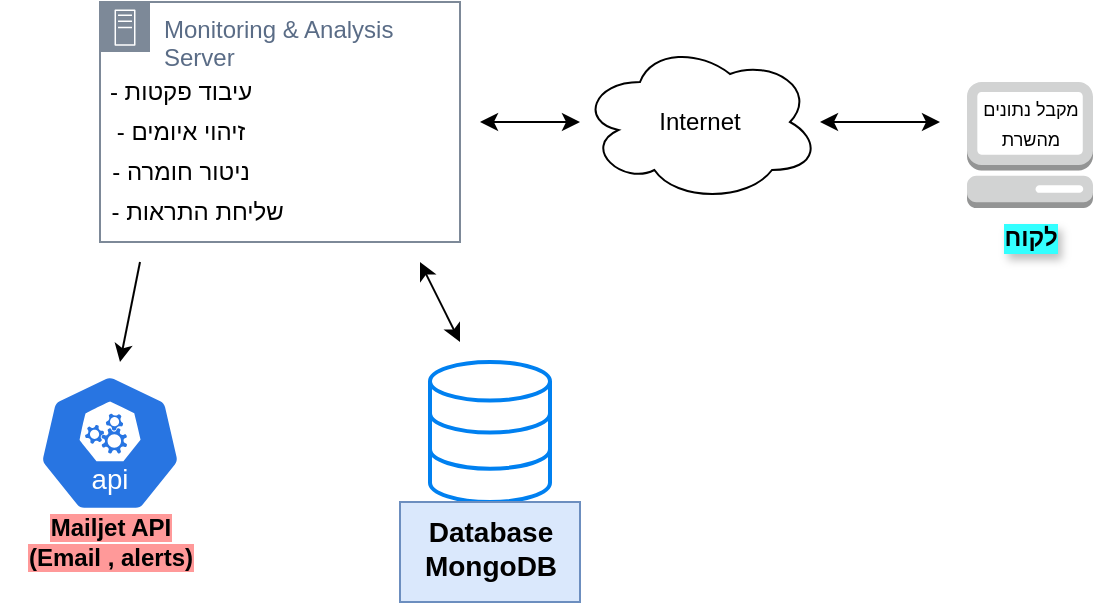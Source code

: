 <mxfile version="27.0.9">
  <diagram name="Page-1" id="822b0af5-4adb-64df-f703-e8dfc1f81529">
    <mxGraphModel dx="834" dy="501" grid="1" gridSize="10" guides="1" tooltips="1" connect="1" arrows="1" fold="1" page="1" pageScale="1" pageWidth="1100" pageHeight="850" background="none" math="0" shadow="0">
      <root>
        <mxCell id="0" />
        <mxCell id="1" parent="0" />
        <mxCell id="U7eV14mEE60oopBk9NWP-3" value="" style="html=1;verticalLabelPosition=bottom;align=center;labelBackgroundColor=#ffffff;verticalAlign=top;strokeWidth=2;strokeColor=#0080F0;shadow=0;dashed=0;shape=mxgraph.ios7.icons.data;" vertex="1" parent="1">
          <mxGeometry x="565" y="330" width="60" height="70" as="geometry" />
        </mxCell>
        <mxCell id="U7eV14mEE60oopBk9NWP-4" value="&lt;b&gt;Database&lt;br&gt;MongoDB&lt;/b&gt;" style="text;html=1;align=center;verticalAlign=top;resizable=0;points=[];autosize=1;strokeColor=#6c8ebf;fillColor=#dae8fc;labelBorderColor=none;textShadow=0;labelBackgroundColor=none;fontColor=default;fontSize=14;" vertex="1" parent="1">
          <mxGeometry x="550" y="400" width="90" height="50" as="geometry" />
        </mxCell>
        <mxCell id="U7eV14mEE60oopBk9NWP-5" value="" style="aspect=fixed;sketch=0;html=1;dashed=0;whitespace=wrap;verticalLabelPosition=bottom;verticalAlign=top;fillColor=#2875E2;strokeColor=#ffffff;points=[[0.005,0.63,0],[0.1,0.2,0],[0.9,0.2,0],[0.5,0,0],[0.995,0.63,0],[0.72,0.99,0],[0.5,1,0],[0.28,0.99,0]];shape=mxgraph.kubernetes.icon2;kubernetesLabel=1;prIcon=api" vertex="1" parent="1">
          <mxGeometry x="369.06" y="336" width="71.88" height="69" as="geometry" />
        </mxCell>
        <mxCell id="U7eV14mEE60oopBk9NWP-6" value="&lt;b style=&quot;background-color: rgb(255, 153, 153);&quot;&gt;Mailjet API&lt;br&gt;(Email , alerts)&lt;/b&gt;" style="text;html=1;align=center;verticalAlign=middle;resizable=0;points=[];autosize=1;strokeColor=none;fillColor=none;" vertex="1" parent="1">
          <mxGeometry x="350" y="400" width="110" height="40" as="geometry" />
        </mxCell>
        <mxCell id="U7eV14mEE60oopBk9NWP-7" value="Monitoring &amp;amp; Analysis Server" style="points=[[0,0],[0.25,0],[0.5,0],[0.75,0],[1,0],[1,0.25],[1,0.5],[1,0.75],[1,1],[0.75,1],[0.5,1],[0.25,1],[0,1],[0,0.75],[0,0.5],[0,0.25]];outlineConnect=0;gradientColor=none;html=1;whiteSpace=wrap;fontSize=12;fontStyle=0;container=1;pointerEvents=0;collapsible=0;recursiveResize=0;shape=mxgraph.aws4.group;grIcon=mxgraph.aws4.group_on_premise;strokeColor=#7D8998;fillColor=none;verticalAlign=top;align=left;spacingLeft=30;fontColor=#5A6C86;dashed=0;" vertex="1" parent="1">
          <mxGeometry x="400" y="150" width="180" height="120" as="geometry" />
        </mxCell>
        <mxCell id="U7eV14mEE60oopBk9NWP-13" value="- זיהוי איומים" style="text;html=1;align=center;verticalAlign=middle;resizable=0;points=[];autosize=1;strokeColor=none;fillColor=none;" vertex="1" parent="U7eV14mEE60oopBk9NWP-7">
          <mxGeometry y="50" width="80" height="30" as="geometry" />
        </mxCell>
        <mxCell id="U7eV14mEE60oopBk9NWP-10" value="- עיבוד פקטות" style="text;html=1;align=center;verticalAlign=middle;resizable=0;points=[];autosize=1;strokeColor=none;fillColor=none;" vertex="1" parent="U7eV14mEE60oopBk9NWP-7">
          <mxGeometry x="-5" y="30" width="90" height="30" as="geometry" />
        </mxCell>
        <mxCell id="U7eV14mEE60oopBk9NWP-14" value="- ניטור חומרה" style="text;html=1;align=center;verticalAlign=middle;resizable=0;points=[];autosize=1;strokeColor=none;fillColor=none;" vertex="1" parent="U7eV14mEE60oopBk9NWP-7">
          <mxGeometry x="-5" y="70" width="90" height="30" as="geometry" />
        </mxCell>
        <mxCell id="U7eV14mEE60oopBk9NWP-15" value="- שליחת התראות&amp;nbsp;" style="text;html=1;align=center;verticalAlign=middle;resizable=0;points=[];autosize=1;strokeColor=none;fillColor=none;" vertex="1" parent="U7eV14mEE60oopBk9NWP-7">
          <mxGeometry x="-5" y="90" width="110" height="30" as="geometry" />
        </mxCell>
        <mxCell id="U7eV14mEE60oopBk9NWP-16" value="" style="endArrow=classic;startArrow=classic;html=1;rounded=0;" edge="1" parent="1">
          <mxGeometry width="50" height="50" relative="1" as="geometry">
            <mxPoint x="580" y="320" as="sourcePoint" />
            <mxPoint x="560" y="280" as="targetPoint" />
          </mxGeometry>
        </mxCell>
        <mxCell id="U7eV14mEE60oopBk9NWP-17" value="" style="endArrow=classic;html=1;rounded=0;" edge="1" parent="1">
          <mxGeometry width="50" height="50" relative="1" as="geometry">
            <mxPoint x="420" y="280" as="sourcePoint" />
            <mxPoint x="410" y="330" as="targetPoint" />
          </mxGeometry>
        </mxCell>
        <mxCell id="U7eV14mEE60oopBk9NWP-18" value="Internet" style="ellipse;shape=cloud;whiteSpace=wrap;html=1;" vertex="1" parent="1">
          <mxGeometry x="640" y="170" width="120" height="80" as="geometry" />
        </mxCell>
        <mxCell id="U7eV14mEE60oopBk9NWP-20" value="" style="endArrow=classic;startArrow=classic;html=1;rounded=0;" edge="1" parent="1" target="U7eV14mEE60oopBk9NWP-18">
          <mxGeometry width="50" height="50" relative="1" as="geometry">
            <mxPoint x="590" y="210" as="sourcePoint" />
            <mxPoint x="660" y="160" as="targetPoint" />
          </mxGeometry>
        </mxCell>
        <mxCell id="U7eV14mEE60oopBk9NWP-22" value="" style="outlineConnect=0;dashed=0;verticalLabelPosition=bottom;verticalAlign=top;align=center;html=1;shape=mxgraph.aws3.management_console;fillColor=#D2D3D3;gradientColor=none;" vertex="1" parent="1">
          <mxGeometry x="833.5" y="190" width="63" height="63" as="geometry" />
        </mxCell>
        <mxCell id="U7eV14mEE60oopBk9NWP-23" value="&lt;font style=&quot;font-size: 9px;&quot;&gt;מקבל נתונים&lt;br&gt;&amp;nbsp;מהשרת&amp;nbsp;&lt;/font&gt;" style="text;html=1;align=center;verticalAlign=middle;resizable=0;points=[];autosize=1;strokeColor=none;fillColor=none;" vertex="1" parent="1">
          <mxGeometry x="830" y="190" width="70" height="40" as="geometry" />
        </mxCell>
        <mxCell id="U7eV14mEE60oopBk9NWP-24" value="&lt;b&gt;&lt;font style=&quot;color: rgb(0, 0, 0);&quot;&gt;לקוח&lt;/font&gt;&lt;/b&gt;" style="text;html=1;align=center;verticalAlign=middle;resizable=0;points=[];autosize=1;strokeColor=none;fillColor=none;labelBorderColor=none;textShadow=1;labelBackgroundColor=#33FFFF;" vertex="1" parent="1">
          <mxGeometry x="840" y="253" width="50" height="30" as="geometry" />
        </mxCell>
        <mxCell id="U7eV14mEE60oopBk9NWP-25" value="" style="endArrow=classic;startArrow=classic;html=1;rounded=0;" edge="1" parent="1" source="U7eV14mEE60oopBk9NWP-18">
          <mxGeometry width="50" height="50" relative="1" as="geometry">
            <mxPoint x="790" y="190" as="sourcePoint" />
            <mxPoint x="820" y="210" as="targetPoint" />
          </mxGeometry>
        </mxCell>
      </root>
    </mxGraphModel>
  </diagram>
</mxfile>
